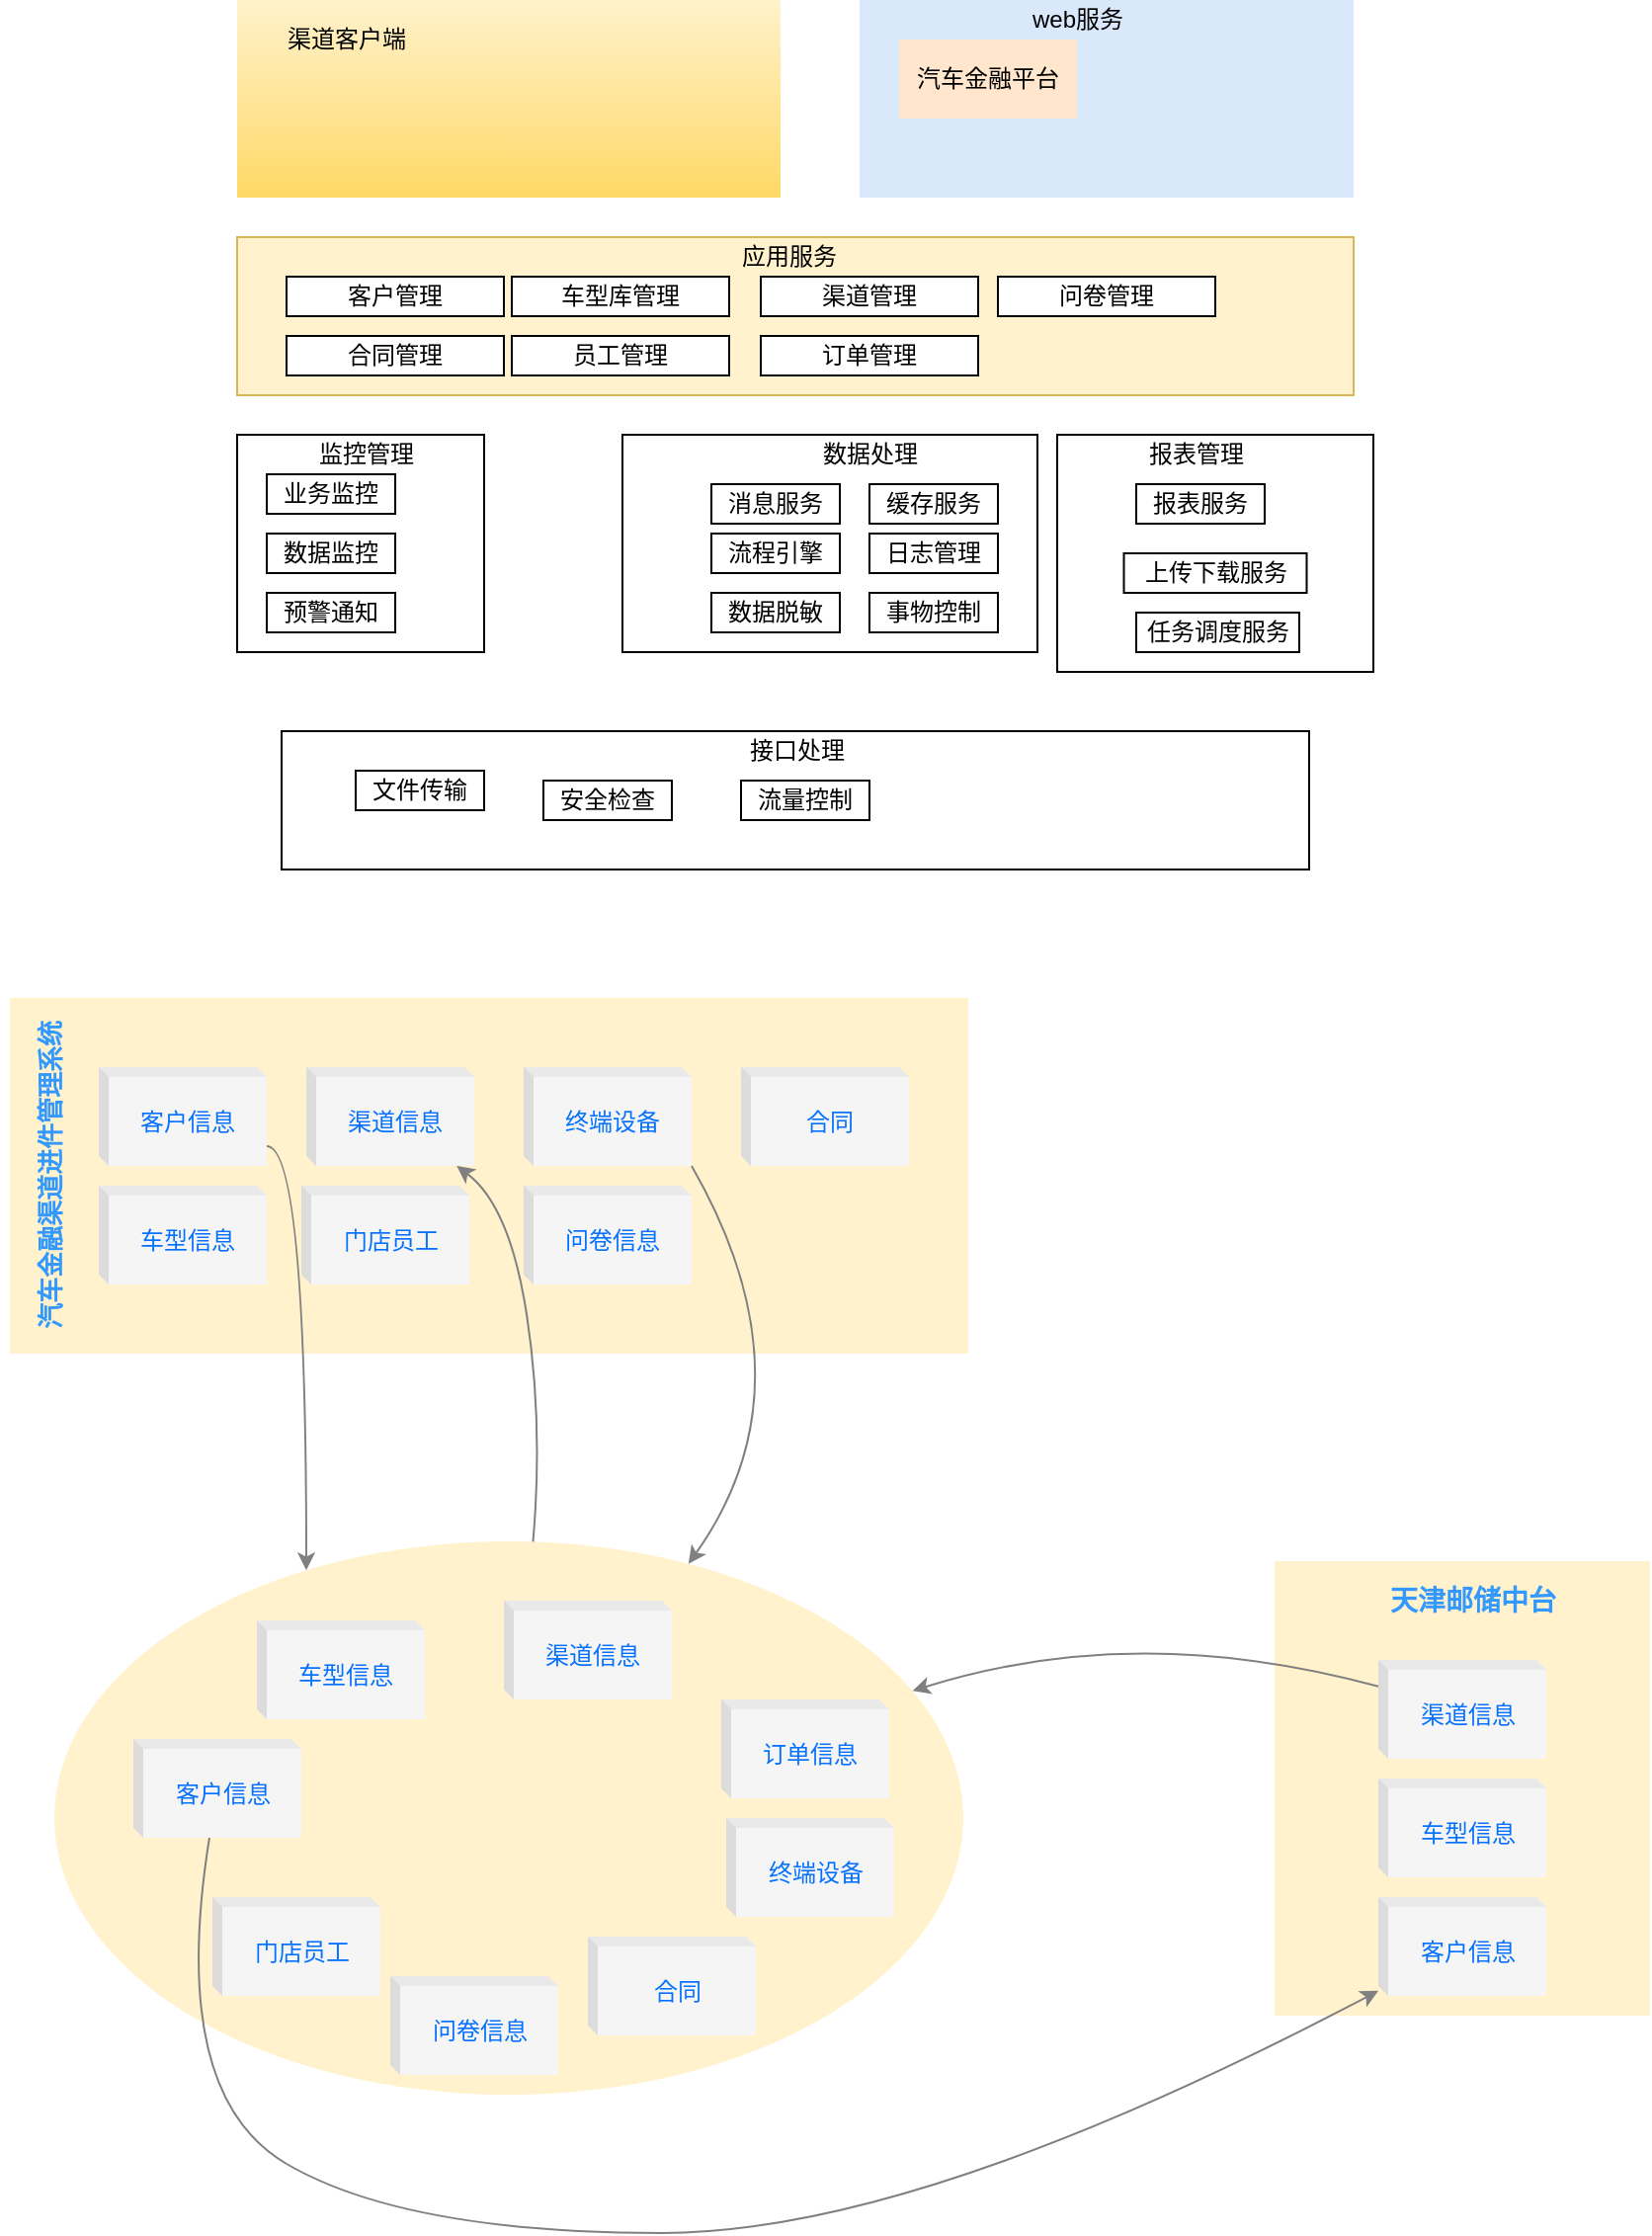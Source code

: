 <mxfile version="15.7.3" type="github">
  <diagram id="rednEDzEIAjiwpXMcuVi" name="Page-1">
    <mxGraphModel dx="1185" dy="604" grid="1" gridSize="10" guides="1" tooltips="1" connect="1" arrows="1" fold="1" page="1" pageScale="1" pageWidth="827" pageHeight="1169" math="0" shadow="0">
      <root>
        <mxCell id="0" />
        <mxCell id="1" parent="0" />
        <mxCell id="dd4Ug4L6rTe_2vMBqGp8-2" value="" style="rounded=0;whiteSpace=wrap;html=1;fillColor=#fff2cc;strokeColor=none;gradientColor=#ffd966;" vertex="1" parent="1">
          <mxGeometry x="165" y="160" width="275" height="100" as="geometry" />
        </mxCell>
        <mxCell id="dd4Ug4L6rTe_2vMBqGp8-3" value="" style="rounded=0;whiteSpace=wrap;html=1;fillColor=#dae8fc;strokeColor=none;" vertex="1" parent="1">
          <mxGeometry x="480" y="160" width="250" height="100" as="geometry" />
        </mxCell>
        <mxCell id="dd4Ug4L6rTe_2vMBqGp8-4" value="" style="rounded=0;whiteSpace=wrap;html=1;fillColor=#fff2cc;strokeColor=#d6b656;" vertex="1" parent="1">
          <mxGeometry x="165" y="280" width="565" height="80" as="geometry" />
        </mxCell>
        <mxCell id="dd4Ug4L6rTe_2vMBqGp8-5" value="" style="rounded=0;whiteSpace=wrap;html=1;" vertex="1" parent="1">
          <mxGeometry x="165" y="380" width="125" height="110" as="geometry" />
        </mxCell>
        <mxCell id="dd4Ug4L6rTe_2vMBqGp8-6" value="" style="rounded=0;whiteSpace=wrap;html=1;" vertex="1" parent="1">
          <mxGeometry x="360" y="380" width="210" height="110" as="geometry" />
        </mxCell>
        <mxCell id="dd4Ug4L6rTe_2vMBqGp8-7" value="" style="rounded=0;whiteSpace=wrap;html=1;" vertex="1" parent="1">
          <mxGeometry x="580" y="380" width="160" height="120" as="geometry" />
        </mxCell>
        <mxCell id="dd4Ug4L6rTe_2vMBqGp8-8" value="" style="rounded=0;whiteSpace=wrap;html=1;" vertex="1" parent="1">
          <mxGeometry x="187.5" y="530" width="520" height="70" as="geometry" />
        </mxCell>
        <mxCell id="dd4Ug4L6rTe_2vMBqGp8-9" value="&lt;span&gt;渠道客户端&lt;/span&gt;" style="text;html=1;align=center;verticalAlign=middle;resizable=0;points=[];autosize=1;strokeColor=none;fillColor=none;" vertex="1" parent="1">
          <mxGeometry x="180" y="170" width="80" height="20" as="geometry" />
        </mxCell>
        <mxCell id="dd4Ug4L6rTe_2vMBqGp8-11" value="web服务" style="text;html=1;align=center;verticalAlign=middle;resizable=0;points=[];autosize=1;strokeColor=none;fillColor=none;" vertex="1" parent="1">
          <mxGeometry x="560" y="160" width="60" height="20" as="geometry" />
        </mxCell>
        <mxCell id="dd4Ug4L6rTe_2vMBqGp8-12" value="客户管理" style="rounded=0;whiteSpace=wrap;html=1;" vertex="1" parent="1">
          <mxGeometry x="190" y="300" width="110" height="20" as="geometry" />
        </mxCell>
        <mxCell id="dd4Ug4L6rTe_2vMBqGp8-13" value="&lt;span&gt;应用服务&lt;/span&gt;" style="text;html=1;align=center;verticalAlign=middle;resizable=0;points=[];autosize=1;strokeColor=none;fillColor=none;" vertex="1" parent="1">
          <mxGeometry x="414" y="280" width="60" height="20" as="geometry" />
        </mxCell>
        <mxCell id="dd4Ug4L6rTe_2vMBqGp8-14" value="车型库管理" style="rounded=0;whiteSpace=wrap;html=1;" vertex="1" parent="1">
          <mxGeometry x="304" y="300" width="110" height="20" as="geometry" />
        </mxCell>
        <mxCell id="dd4Ug4L6rTe_2vMBqGp8-15" value="渠道管理" style="rounded=0;whiteSpace=wrap;html=1;" vertex="1" parent="1">
          <mxGeometry x="430" y="300" width="110" height="20" as="geometry" />
        </mxCell>
        <mxCell id="dd4Ug4L6rTe_2vMBqGp8-16" value="问卷管理" style="rounded=0;whiteSpace=wrap;html=1;" vertex="1" parent="1">
          <mxGeometry x="550" y="300" width="110" height="20" as="geometry" />
        </mxCell>
        <mxCell id="dd4Ug4L6rTe_2vMBqGp8-17" value="合同管理" style="rounded=0;whiteSpace=wrap;html=1;" vertex="1" parent="1">
          <mxGeometry x="190" y="330" width="110" height="20" as="geometry" />
        </mxCell>
        <mxCell id="dd4Ug4L6rTe_2vMBqGp8-20" value="员工管理" style="rounded=0;whiteSpace=wrap;html=1;" vertex="1" parent="1">
          <mxGeometry x="304" y="330" width="110" height="20" as="geometry" />
        </mxCell>
        <mxCell id="dd4Ug4L6rTe_2vMBqGp8-21" value="订单管理" style="rounded=0;whiteSpace=wrap;html=1;" vertex="1" parent="1">
          <mxGeometry x="430" y="330" width="110" height="20" as="geometry" />
        </mxCell>
        <mxCell id="dd4Ug4L6rTe_2vMBqGp8-22" value="&lt;span&gt;数据处理&lt;/span&gt;" style="text;html=1;align=center;verticalAlign=middle;resizable=0;points=[];autosize=1;strokeColor=none;fillColor=none;" vertex="1" parent="1">
          <mxGeometry x="455" y="380" width="60" height="20" as="geometry" />
        </mxCell>
        <mxCell id="dd4Ug4L6rTe_2vMBqGp8-23" value="消息服务" style="rounded=0;whiteSpace=wrap;html=1;" vertex="1" parent="1">
          <mxGeometry x="405" y="405" width="65" height="20" as="geometry" />
        </mxCell>
        <mxCell id="dd4Ug4L6rTe_2vMBqGp8-24" value="缓存服务" style="rounded=0;whiteSpace=wrap;html=1;" vertex="1" parent="1">
          <mxGeometry x="485" y="405" width="65" height="20" as="geometry" />
        </mxCell>
        <mxCell id="dd4Ug4L6rTe_2vMBqGp8-25" value="流程引擎" style="rounded=0;whiteSpace=wrap;html=1;" vertex="1" parent="1">
          <mxGeometry x="405" y="430" width="65" height="20" as="geometry" />
        </mxCell>
        <mxCell id="dd4Ug4L6rTe_2vMBqGp8-27" value="日志管理" style="rounded=0;whiteSpace=wrap;html=1;" vertex="1" parent="1">
          <mxGeometry x="485" y="430" width="65" height="20" as="geometry" />
        </mxCell>
        <mxCell id="dd4Ug4L6rTe_2vMBqGp8-28" value="数据脱敏" style="rounded=0;whiteSpace=wrap;html=1;" vertex="1" parent="1">
          <mxGeometry x="405" y="460" width="65" height="20" as="geometry" />
        </mxCell>
        <mxCell id="dd4Ug4L6rTe_2vMBqGp8-29" value="事物控制" style="rounded=0;whiteSpace=wrap;html=1;" vertex="1" parent="1">
          <mxGeometry x="485" y="460" width="65" height="20" as="geometry" />
        </mxCell>
        <mxCell id="dd4Ug4L6rTe_2vMBqGp8-30" value="&lt;span&gt;监控管理&lt;/span&gt;" style="text;html=1;align=center;verticalAlign=middle;resizable=0;points=[];autosize=1;strokeColor=none;fillColor=none;" vertex="1" parent="1">
          <mxGeometry x="200" y="380" width="60" height="20" as="geometry" />
        </mxCell>
        <mxCell id="dd4Ug4L6rTe_2vMBqGp8-31" value="业务监控" style="rounded=0;whiteSpace=wrap;html=1;" vertex="1" parent="1">
          <mxGeometry x="180" y="400" width="65" height="20" as="geometry" />
        </mxCell>
        <mxCell id="dd4Ug4L6rTe_2vMBqGp8-32" value="数据监控" style="rounded=0;whiteSpace=wrap;html=1;" vertex="1" parent="1">
          <mxGeometry x="180" y="430" width="65" height="20" as="geometry" />
        </mxCell>
        <mxCell id="dd4Ug4L6rTe_2vMBqGp8-33" value="预警通知" style="rounded=0;whiteSpace=wrap;html=1;" vertex="1" parent="1">
          <mxGeometry x="180" y="460" width="65" height="20" as="geometry" />
        </mxCell>
        <mxCell id="dd4Ug4L6rTe_2vMBqGp8-34" value="报表管理" style="text;html=1;align=center;verticalAlign=middle;resizable=0;points=[];autosize=1;strokeColor=none;fillColor=none;" vertex="1" parent="1">
          <mxGeometry x="620" y="380" width="60" height="20" as="geometry" />
        </mxCell>
        <mxCell id="dd4Ug4L6rTe_2vMBqGp8-35" value="报表服务" style="rounded=0;whiteSpace=wrap;html=1;" vertex="1" parent="1">
          <mxGeometry x="620" y="405" width="65" height="20" as="geometry" />
        </mxCell>
        <mxCell id="dd4Ug4L6rTe_2vMBqGp8-37" value="上传下载服务" style="rounded=0;whiteSpace=wrap;html=1;" vertex="1" parent="1">
          <mxGeometry x="613.75" y="440" width="92.5" height="20" as="geometry" />
        </mxCell>
        <mxCell id="dd4Ug4L6rTe_2vMBqGp8-41" value="任务调度服务" style="rounded=0;whiteSpace=wrap;html=1;" vertex="1" parent="1">
          <mxGeometry x="620" y="470" width="82.5" height="20" as="geometry" />
        </mxCell>
        <mxCell id="dd4Ug4L6rTe_2vMBqGp8-42" value="&lt;span&gt;接口处理&lt;/span&gt;" style="text;html=1;align=center;verticalAlign=middle;resizable=0;points=[];autosize=1;strokeColor=none;fillColor=none;" vertex="1" parent="1">
          <mxGeometry x="417.5" y="530" width="60" height="20" as="geometry" />
        </mxCell>
        <mxCell id="dd4Ug4L6rTe_2vMBqGp8-43" value="文件传输" style="rounded=0;whiteSpace=wrap;html=1;" vertex="1" parent="1">
          <mxGeometry x="225" y="550" width="65" height="20" as="geometry" />
        </mxCell>
        <mxCell id="dd4Ug4L6rTe_2vMBqGp8-45" value="&lt;span&gt;汽车金融平台&lt;/span&gt;" style="rounded=0;whiteSpace=wrap;html=1;fillColor=#ffe6cc;strokeColor=none;" vertex="1" parent="1">
          <mxGeometry x="500" y="180" width="90" height="40" as="geometry" />
        </mxCell>
        <mxCell id="dd4Ug4L6rTe_2vMBqGp8-48" value="安全检查" style="rounded=0;whiteSpace=wrap;html=1;" vertex="1" parent="1">
          <mxGeometry x="320" y="555" width="65" height="20" as="geometry" />
        </mxCell>
        <mxCell id="dd4Ug4L6rTe_2vMBqGp8-49" value="流量控制" style="rounded=0;whiteSpace=wrap;html=1;" vertex="1" parent="1">
          <mxGeometry x="420" y="555" width="65" height="20" as="geometry" />
        </mxCell>
        <mxCell id="dd4Ug4L6rTe_2vMBqGp8-51" value="" style="ellipse;whiteSpace=wrap;html=1;fillColor=#fff2cc;strokeColor=none;" vertex="1" parent="1">
          <mxGeometry x="72.5" y="940" width="460" height="280" as="geometry" />
        </mxCell>
        <mxCell id="dd4Ug4L6rTe_2vMBqGp8-55" value="" style="rounded=0;whiteSpace=wrap;html=1;fillColor=#fff2cc;strokeColor=none;" vertex="1" parent="1">
          <mxGeometry x="690" y="950" width="190" height="230" as="geometry" />
        </mxCell>
        <mxCell id="dd4Ug4L6rTe_2vMBqGp8-56" value="&lt;font style=&quot;font-size: 14px&quot; color=&quot;#3399ff&quot;&gt;&lt;b&gt;天津邮储中台&lt;/b&gt;&lt;/font&gt;" style="text;html=1;align=center;verticalAlign=middle;resizable=0;points=[];autosize=1;strokeColor=none;fillColor=none;fontColor=#000000;" vertex="1" parent="1">
          <mxGeometry x="740" y="960" width="100" height="20" as="geometry" />
        </mxCell>
        <mxCell id="dd4Ug4L6rTe_2vMBqGp8-57" value="" style="rounded=0;whiteSpace=wrap;html=1;fillColor=#fff2cc;strokeColor=none;" vertex="1" parent="1">
          <mxGeometry x="50" y="665" width="485" height="180" as="geometry" />
        </mxCell>
        <mxCell id="dd4Ug4L6rTe_2vMBqGp8-58" value="&lt;blockquote&gt;&lt;font face=&quot;Comic Sans MS&quot; style=&quot;font-size: 13px&quot; color=&quot;#3399ff&quot;&gt;&lt;b&gt;汽车金融渠道进件管理系统&lt;/b&gt;&lt;/font&gt;&lt;/blockquote&gt;" style="text;html=1;align=center;verticalAlign=middle;resizable=0;points=[];autosize=1;strokeColor=none;fillColor=none;fontColor=#000000;horizontal=0;" vertex="1" parent="1">
          <mxGeometry x="45" y="635" width="50" height="240" as="geometry" />
        </mxCell>
        <mxCell id="dd4Ug4L6rTe_2vMBqGp8-62" value="&lt;font color=&quot;#0571ff&quot;&gt;客户信息&lt;/font&gt;" style="shape=cube;whiteSpace=wrap;html=1;boundedLbl=1;backgroundOutline=1;darkOpacity=0.05;darkOpacity2=0.1;fontColor=#333333;size=5;fillColor=#f5f5f5;strokeColor=none;" vertex="1" parent="1">
          <mxGeometry x="112.5" y="1040" width="85" height="50" as="geometry" />
        </mxCell>
        <mxCell id="dd4Ug4L6rTe_2vMBqGp8-63" value="&lt;font color=&quot;#0571ff&quot;&gt;车型信息&lt;/font&gt;" style="shape=cube;whiteSpace=wrap;html=1;boundedLbl=1;backgroundOutline=1;darkOpacity=0.05;darkOpacity2=0.1;size=5;fillColor=#f5f5f5;strokeColor=none;fontColor=#333333;" vertex="1" parent="1">
          <mxGeometry x="175" y="980" width="85" height="50" as="geometry" />
        </mxCell>
        <mxCell id="dd4Ug4L6rTe_2vMBqGp8-65" value="&lt;font color=&quot;#0571ff&quot;&gt;渠道信息&lt;/font&gt;" style="shape=cube;whiteSpace=wrap;html=1;boundedLbl=1;backgroundOutline=1;darkOpacity=0.05;darkOpacity2=0.1;size=5;fillColor=#f5f5f5;strokeColor=none;fontColor=#333333;" vertex="1" parent="1">
          <mxGeometry x="300" y="970" width="85" height="50" as="geometry" />
        </mxCell>
        <mxCell id="dd4Ug4L6rTe_2vMBqGp8-66" value="&lt;font color=&quot;#0571ff&quot;&gt;门店员工&lt;/font&gt;" style="shape=cube;whiteSpace=wrap;html=1;boundedLbl=1;backgroundOutline=1;darkOpacity=0.05;darkOpacity2=0.1;size=5;fillColor=#f5f5f5;strokeColor=none;fontColor=#333333;" vertex="1" parent="1">
          <mxGeometry x="152.5" y="1120" width="85" height="50" as="geometry" />
        </mxCell>
        <mxCell id="dd4Ug4L6rTe_2vMBqGp8-67" value="&lt;font color=&quot;#0571ff&quot;&gt;问卷信息&lt;/font&gt;" style="shape=cube;whiteSpace=wrap;html=1;boundedLbl=1;backgroundOutline=1;darkOpacity=0.05;darkOpacity2=0.1;size=5;fillColor=#f5f5f5;strokeColor=none;fontColor=#333333;" vertex="1" parent="1">
          <mxGeometry x="242.5" y="1160" width="85" height="50" as="geometry" />
        </mxCell>
        <mxCell id="dd4Ug4L6rTe_2vMBqGp8-68" value="&lt;font color=&quot;#0571ff&quot;&gt;合同&lt;/font&gt;" style="shape=cube;whiteSpace=wrap;html=1;boundedLbl=1;backgroundOutline=1;darkOpacity=0.05;darkOpacity2=0.1;size=5;fillColor=#f5f5f5;strokeColor=none;fontColor=#333333;" vertex="1" parent="1">
          <mxGeometry x="342.5" y="1140" width="85" height="50" as="geometry" />
        </mxCell>
        <mxCell id="dd4Ug4L6rTe_2vMBqGp8-69" value="&lt;font color=&quot;#0571ff&quot;&gt;终端设备&lt;/font&gt;" style="shape=cube;whiteSpace=wrap;html=1;boundedLbl=1;backgroundOutline=1;darkOpacity=0.05;darkOpacity2=0.1;size=5;fillColor=#f5f5f5;strokeColor=none;fontColor=#333333;" vertex="1" parent="1">
          <mxGeometry x="412.5" y="1080" width="85" height="50" as="geometry" />
        </mxCell>
        <mxCell id="dd4Ug4L6rTe_2vMBqGp8-70" value="&lt;font color=&quot;#0571ff&quot;&gt;渠道信息&lt;/font&gt;" style="shape=cube;whiteSpace=wrap;html=1;boundedLbl=1;backgroundOutline=1;darkOpacity=0.05;darkOpacity2=0.1;size=5;fillColor=#f5f5f5;strokeColor=none;fontColor=#333333;" vertex="1" parent="1">
          <mxGeometry x="742.5" y="1000" width="85" height="50" as="geometry" />
        </mxCell>
        <mxCell id="dd4Ug4L6rTe_2vMBqGp8-71" value="&lt;font color=&quot;#0571ff&quot;&gt;车型信息&lt;/font&gt;" style="shape=cube;whiteSpace=wrap;html=1;boundedLbl=1;backgroundOutline=1;darkOpacity=0.05;darkOpacity2=0.1;size=5;fillColor=#f5f5f5;strokeColor=none;fontColor=#333333;" vertex="1" parent="1">
          <mxGeometry x="742.5" y="1060" width="85" height="50" as="geometry" />
        </mxCell>
        <mxCell id="dd4Ug4L6rTe_2vMBqGp8-72" value="&lt;font color=&quot;#0571ff&quot;&gt;客户信息&lt;/font&gt;" style="shape=cube;whiteSpace=wrap;html=1;boundedLbl=1;backgroundOutline=1;darkOpacity=0.05;darkOpacity2=0.1;fontColor=#333333;size=5;fillColor=#f5f5f5;strokeColor=none;" vertex="1" parent="1">
          <mxGeometry x="742.5" y="1120" width="85" height="50" as="geometry" />
        </mxCell>
        <mxCell id="dd4Ug4L6rTe_2vMBqGp8-73" value="&lt;font color=&quot;#0571ff&quot;&gt;客户信息&lt;/font&gt;" style="shape=cube;whiteSpace=wrap;html=1;boundedLbl=1;backgroundOutline=1;darkOpacity=0.05;darkOpacity2=0.1;fontColor=#333333;size=5;fillColor=#f5f5f5;strokeColor=none;" vertex="1" parent="1">
          <mxGeometry x="95" y="700" width="85" height="50" as="geometry" />
        </mxCell>
        <mxCell id="dd4Ug4L6rTe_2vMBqGp8-74" value="&lt;font color=&quot;#0571ff&quot;&gt;渠道信息&lt;/font&gt;" style="shape=cube;whiteSpace=wrap;html=1;boundedLbl=1;backgroundOutline=1;darkOpacity=0.05;darkOpacity2=0.1;size=5;fillColor=#f5f5f5;strokeColor=none;fontColor=#333333;" vertex="1" parent="1">
          <mxGeometry x="200" y="700" width="85" height="50" as="geometry" />
        </mxCell>
        <mxCell id="dd4Ug4L6rTe_2vMBqGp8-75" value="&lt;font color=&quot;#0571ff&quot;&gt;终端设备&lt;/font&gt;" style="shape=cube;whiteSpace=wrap;html=1;boundedLbl=1;backgroundOutline=1;darkOpacity=0.05;darkOpacity2=0.1;size=5;fillColor=#f5f5f5;strokeColor=none;fontColor=#333333;" vertex="1" parent="1">
          <mxGeometry x="310" y="700" width="85" height="50" as="geometry" />
        </mxCell>
        <mxCell id="dd4Ug4L6rTe_2vMBqGp8-76" value="&lt;font color=&quot;#0571ff&quot;&gt;合同&lt;/font&gt;" style="shape=cube;whiteSpace=wrap;html=1;boundedLbl=1;backgroundOutline=1;darkOpacity=0.05;darkOpacity2=0.1;size=5;fillColor=#f5f5f5;strokeColor=none;fontColor=#333333;" vertex="1" parent="1">
          <mxGeometry x="420" y="700" width="85" height="50" as="geometry" />
        </mxCell>
        <mxCell id="dd4Ug4L6rTe_2vMBqGp8-77" value="&lt;font color=&quot;#0571ff&quot;&gt;车型信息&lt;/font&gt;" style="shape=cube;whiteSpace=wrap;html=1;boundedLbl=1;backgroundOutline=1;darkOpacity=0.05;darkOpacity2=0.1;size=5;fillColor=#f5f5f5;strokeColor=none;fontColor=#333333;" vertex="1" parent="1">
          <mxGeometry x="95" y="760" width="85" height="50" as="geometry" />
        </mxCell>
        <mxCell id="dd4Ug4L6rTe_2vMBqGp8-78" value="&lt;font color=&quot;#0571ff&quot;&gt;门店员工&lt;/font&gt;" style="shape=cube;whiteSpace=wrap;html=1;boundedLbl=1;backgroundOutline=1;darkOpacity=0.05;darkOpacity2=0.1;size=5;fillColor=#f5f5f5;strokeColor=none;fontColor=#333333;" vertex="1" parent="1">
          <mxGeometry x="197.5" y="760" width="85" height="50" as="geometry" />
        </mxCell>
        <mxCell id="dd4Ug4L6rTe_2vMBqGp8-79" value="&lt;font color=&quot;#0571ff&quot;&gt;问卷信息&lt;/font&gt;" style="shape=cube;whiteSpace=wrap;html=1;boundedLbl=1;backgroundOutline=1;darkOpacity=0.05;darkOpacity2=0.1;size=5;fillColor=#f5f5f5;strokeColor=none;fontColor=#333333;" vertex="1" parent="1">
          <mxGeometry x="310" y="760" width="85" height="50" as="geometry" />
        </mxCell>
        <mxCell id="dd4Ug4L6rTe_2vMBqGp8-81" value="" style="endArrow=classic;html=1;rounded=0;fontFamily=Comic Sans MS;fontSize=14;fontColor=#0000FF;strokeColor=#808080;edgeStyle=orthogonalEdgeStyle;curved=1;" edge="1" parent="1" source="dd4Ug4L6rTe_2vMBqGp8-73" target="dd4Ug4L6rTe_2vMBqGp8-51">
          <mxGeometry width="50" height="50" relative="1" as="geometry">
            <mxPoint x="390" y="980" as="sourcePoint" />
            <mxPoint x="440" y="930" as="targetPoint" />
            <Array as="points">
              <mxPoint x="200" y="740" />
            </Array>
          </mxGeometry>
        </mxCell>
        <mxCell id="dd4Ug4L6rTe_2vMBqGp8-82" value="&lt;font color=&quot;#0571ff&quot;&gt;订单信息&lt;/font&gt;" style="shape=cube;whiteSpace=wrap;html=1;boundedLbl=1;backgroundOutline=1;darkOpacity=0.05;darkOpacity2=0.1;size=5;fillColor=#f5f5f5;strokeColor=none;fontColor=#333333;" vertex="1" parent="1">
          <mxGeometry x="410" y="1020" width="85" height="50" as="geometry" />
        </mxCell>
        <mxCell id="dd4Ug4L6rTe_2vMBqGp8-88" value="" style="curved=1;endArrow=classic;html=1;rounded=0;fontFamily=Comic Sans MS;fontSize=14;fontColor=#0571FF;strokeColor=#808080;" edge="1" parent="1" target="dd4Ug4L6rTe_2vMBqGp8-51">
          <mxGeometry width="50" height="50" relative="1" as="geometry">
            <mxPoint x="395.002" y="750" as="sourcePoint" />
            <mxPoint x="451.609" y="940.159" as="targetPoint" />
            <Array as="points">
              <mxPoint x="458.15" y="860" />
            </Array>
          </mxGeometry>
        </mxCell>
        <mxCell id="dd4Ug4L6rTe_2vMBqGp8-89" value="" style="curved=1;endArrow=classic;html=1;rounded=0;fontFamily=Comic Sans MS;fontSize=14;fontColor=#0571FF;strokeColor=#808080;" edge="1" parent="1" source="dd4Ug4L6rTe_2vMBqGp8-51" target="dd4Ug4L6rTe_2vMBqGp8-74">
          <mxGeometry width="50" height="50" relative="1" as="geometry">
            <mxPoint x="360" y="900" as="sourcePoint" />
            <mxPoint x="340" y="930" as="targetPoint" />
            <Array as="points">
              <mxPoint x="320" y="880" />
              <mxPoint x="303" y="770" />
            </Array>
          </mxGeometry>
        </mxCell>
        <mxCell id="dd4Ug4L6rTe_2vMBqGp8-90" value="" style="curved=1;endArrow=classic;html=1;rounded=0;fontFamily=Comic Sans MS;fontSize=14;fontColor=#0571FF;strokeColor=#808080;" edge="1" parent="1" source="dd4Ug4L6rTe_2vMBqGp8-70" target="dd4Ug4L6rTe_2vMBqGp8-51">
          <mxGeometry width="50" height="50" relative="1" as="geometry">
            <mxPoint x="570" y="980" as="sourcePoint" />
            <mxPoint x="620" y="930" as="targetPoint" />
            <Array as="points">
              <mxPoint x="620" y="980" />
            </Array>
          </mxGeometry>
        </mxCell>
        <mxCell id="dd4Ug4L6rTe_2vMBqGp8-91" value="" style="curved=1;endArrow=classic;html=1;rounded=0;fontFamily=Comic Sans MS;fontSize=14;fontColor=#0571FF;strokeColor=#808080;" edge="1" parent="1" source="dd4Ug4L6rTe_2vMBqGp8-62" target="dd4Ug4L6rTe_2vMBqGp8-72">
          <mxGeometry width="50" height="50" relative="1" as="geometry">
            <mxPoint x="290" y="1020" as="sourcePoint" />
            <mxPoint x="340" y="970" as="targetPoint" />
            <Array as="points">
              <mxPoint x="130" y="1220" />
              <mxPoint x="250" y="1290" />
              <mxPoint x="510" y="1290" />
            </Array>
          </mxGeometry>
        </mxCell>
      </root>
    </mxGraphModel>
  </diagram>
</mxfile>
